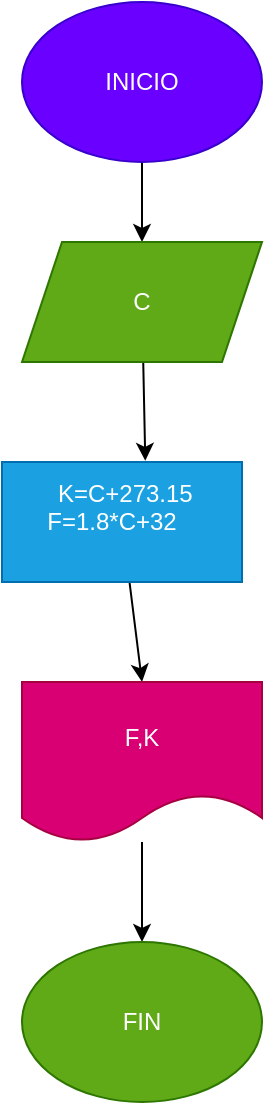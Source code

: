 <mxfile>
    <diagram id="aHAQoeNfTfIhTOYYja8J" name="Página-1">
        <mxGraphModel dx="600" dy="603" grid="1" gridSize="10" guides="1" tooltips="1" connect="1" arrows="1" fold="1" page="1" pageScale="1" pageWidth="827" pageHeight="1169" math="0" shadow="0">
            <root>
                <mxCell id="0"/>
                <mxCell id="1" parent="0"/>
                <mxCell id="7" style="edgeStyle=none;html=1;entryX=0.5;entryY=0;entryDx=0;entryDy=0;" edge="1" parent="1" source="2" target="3">
                    <mxGeometry relative="1" as="geometry"/>
                </mxCell>
                <mxCell id="2" value="INICIO" style="ellipse;whiteSpace=wrap;html=1;fillColor=#6a00ff;fontColor=#ffffff;strokeColor=#3700CC;" vertex="1" parent="1">
                    <mxGeometry x="250" y="10" width="120" height="80" as="geometry"/>
                </mxCell>
                <mxCell id="8" style="edgeStyle=none;html=1;entryX=0.597;entryY=-0.01;entryDx=0;entryDy=0;entryPerimeter=0;" edge="1" parent="1" source="3" target="4">
                    <mxGeometry relative="1" as="geometry"/>
                </mxCell>
                <mxCell id="3" value="C" style="shape=parallelogram;perimeter=parallelogramPerimeter;whiteSpace=wrap;html=1;fixedSize=1;fillColor=#60a917;fontColor=#ffffff;strokeColor=#2D7600;" vertex="1" parent="1">
                    <mxGeometry x="250" y="130" width="120" height="60" as="geometry"/>
                </mxCell>
                <mxCell id="9" style="edgeStyle=none;html=1;entryX=0.5;entryY=0;entryDx=0;entryDy=0;" edge="1" parent="1" source="4" target="5">
                    <mxGeometry relative="1" as="geometry"/>
                </mxCell>
                <mxCell id="4" value="&amp;nbsp; &amp;nbsp; &amp;nbsp; &amp;nbsp; K=C+273.15&amp;nbsp; &amp;nbsp; &amp;nbsp; &amp;nbsp; &amp;nbsp; &amp;nbsp; &amp;nbsp; F=1.8*C+32&amp;nbsp; &amp;nbsp; &amp;nbsp; &amp;nbsp; &amp;nbsp; &amp;nbsp; &amp;nbsp;&amp;nbsp;&lt;br&gt;" style="rounded=0;whiteSpace=wrap;html=1;fillColor=#1ba1e2;fontColor=#ffffff;strokeColor=#006EAF;" vertex="1" parent="1">
                    <mxGeometry x="240" y="240" width="120" height="60" as="geometry"/>
                </mxCell>
                <mxCell id="10" style="edgeStyle=none;html=1;entryX=0.5;entryY=0;entryDx=0;entryDy=0;" edge="1" parent="1" source="5" target="6">
                    <mxGeometry relative="1" as="geometry"/>
                </mxCell>
                <mxCell id="5" value="F,K" style="shape=document;whiteSpace=wrap;html=1;boundedLbl=1;fillColor=#d80073;fontColor=#ffffff;strokeColor=#A50040;" vertex="1" parent="1">
                    <mxGeometry x="250" y="350" width="120" height="80" as="geometry"/>
                </mxCell>
                <mxCell id="6" value="FIN" style="ellipse;whiteSpace=wrap;html=1;fillColor=#60a917;fontColor=#ffffff;strokeColor=#2D7600;" vertex="1" parent="1">
                    <mxGeometry x="250" y="480" width="120" height="80" as="geometry"/>
                </mxCell>
            </root>
        </mxGraphModel>
    </diagram>
</mxfile>